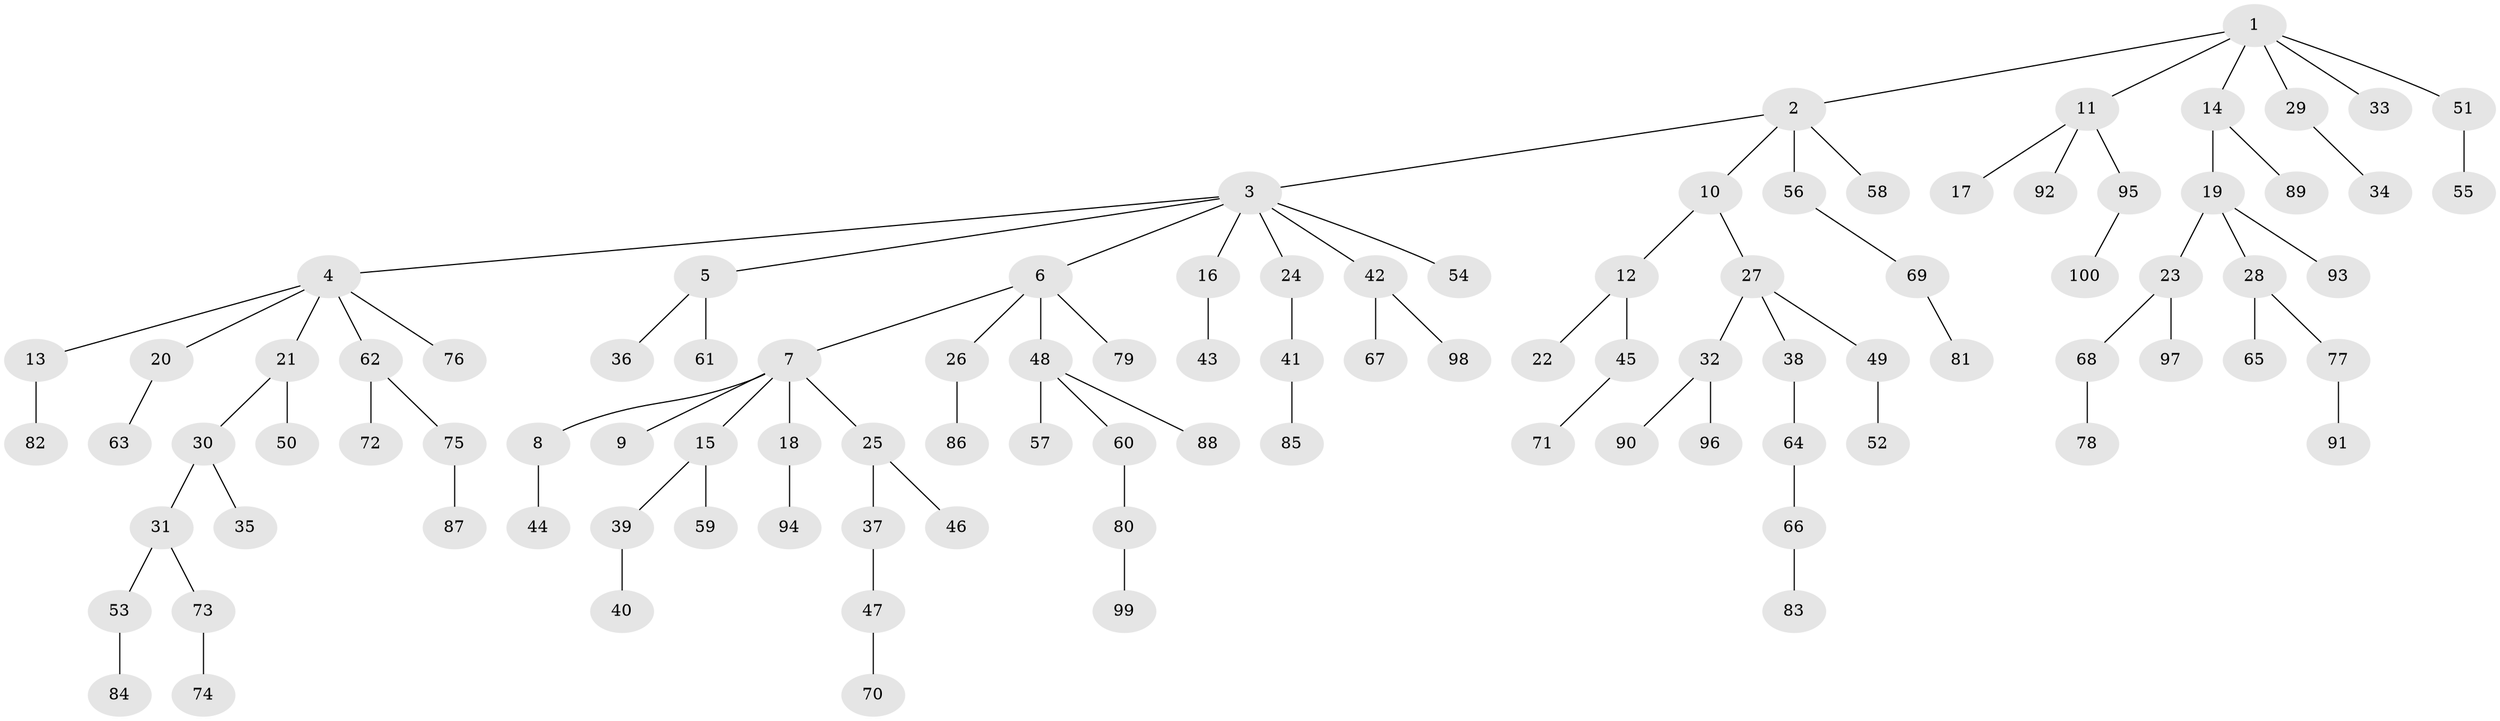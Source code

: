 // Generated by graph-tools (version 1.1) at 2025/11/02/21/25 10:11:10]
// undirected, 100 vertices, 99 edges
graph export_dot {
graph [start="1"]
  node [color=gray90,style=filled];
  1;
  2;
  3;
  4;
  5;
  6;
  7;
  8;
  9;
  10;
  11;
  12;
  13;
  14;
  15;
  16;
  17;
  18;
  19;
  20;
  21;
  22;
  23;
  24;
  25;
  26;
  27;
  28;
  29;
  30;
  31;
  32;
  33;
  34;
  35;
  36;
  37;
  38;
  39;
  40;
  41;
  42;
  43;
  44;
  45;
  46;
  47;
  48;
  49;
  50;
  51;
  52;
  53;
  54;
  55;
  56;
  57;
  58;
  59;
  60;
  61;
  62;
  63;
  64;
  65;
  66;
  67;
  68;
  69;
  70;
  71;
  72;
  73;
  74;
  75;
  76;
  77;
  78;
  79;
  80;
  81;
  82;
  83;
  84;
  85;
  86;
  87;
  88;
  89;
  90;
  91;
  92;
  93;
  94;
  95;
  96;
  97;
  98;
  99;
  100;
  1 -- 2;
  1 -- 11;
  1 -- 14;
  1 -- 29;
  1 -- 33;
  1 -- 51;
  2 -- 3;
  2 -- 10;
  2 -- 56;
  2 -- 58;
  3 -- 4;
  3 -- 5;
  3 -- 6;
  3 -- 16;
  3 -- 24;
  3 -- 42;
  3 -- 54;
  4 -- 13;
  4 -- 20;
  4 -- 21;
  4 -- 62;
  4 -- 76;
  5 -- 36;
  5 -- 61;
  6 -- 7;
  6 -- 26;
  6 -- 48;
  6 -- 79;
  7 -- 8;
  7 -- 9;
  7 -- 15;
  7 -- 18;
  7 -- 25;
  8 -- 44;
  10 -- 12;
  10 -- 27;
  11 -- 17;
  11 -- 92;
  11 -- 95;
  12 -- 22;
  12 -- 45;
  13 -- 82;
  14 -- 19;
  14 -- 89;
  15 -- 39;
  15 -- 59;
  16 -- 43;
  18 -- 94;
  19 -- 23;
  19 -- 28;
  19 -- 93;
  20 -- 63;
  21 -- 30;
  21 -- 50;
  23 -- 68;
  23 -- 97;
  24 -- 41;
  25 -- 37;
  25 -- 46;
  26 -- 86;
  27 -- 32;
  27 -- 38;
  27 -- 49;
  28 -- 65;
  28 -- 77;
  29 -- 34;
  30 -- 31;
  30 -- 35;
  31 -- 53;
  31 -- 73;
  32 -- 90;
  32 -- 96;
  37 -- 47;
  38 -- 64;
  39 -- 40;
  41 -- 85;
  42 -- 67;
  42 -- 98;
  45 -- 71;
  47 -- 70;
  48 -- 57;
  48 -- 60;
  48 -- 88;
  49 -- 52;
  51 -- 55;
  53 -- 84;
  56 -- 69;
  60 -- 80;
  62 -- 72;
  62 -- 75;
  64 -- 66;
  66 -- 83;
  68 -- 78;
  69 -- 81;
  73 -- 74;
  75 -- 87;
  77 -- 91;
  80 -- 99;
  95 -- 100;
}
